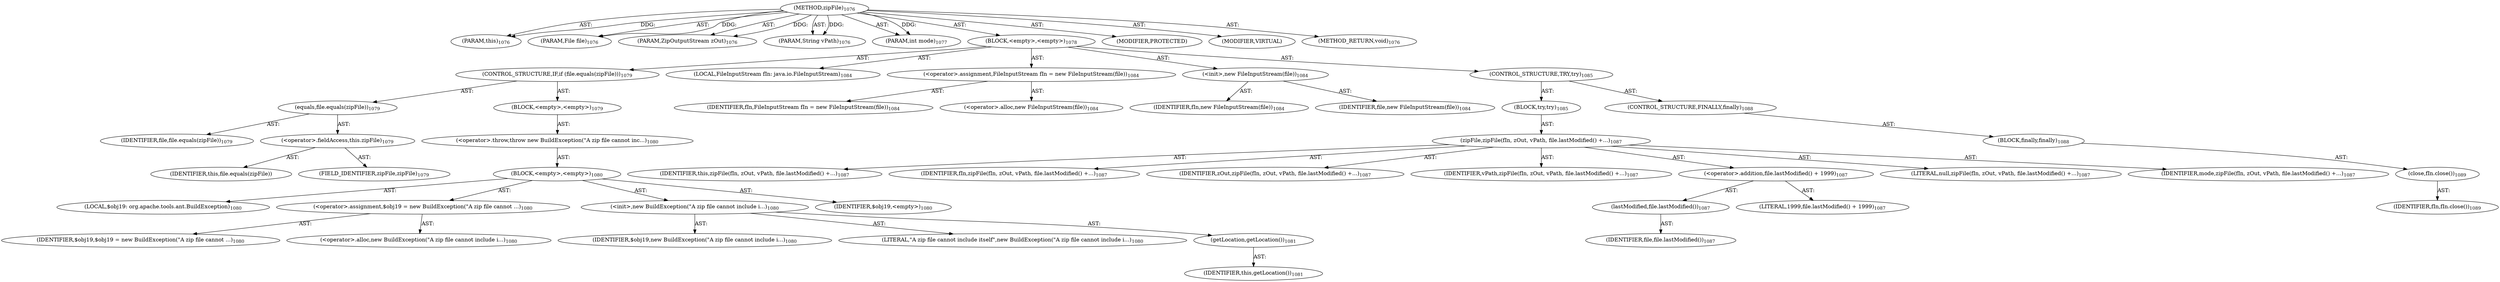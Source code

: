 digraph "zipFile" {  
"111669149728" [label = <(METHOD,zipFile)<SUB>1076</SUB>> ]
"115964117005" [label = <(PARAM,this)<SUB>1076</SUB>> ]
"115964117061" [label = <(PARAM,File file)<SUB>1076</SUB>> ]
"115964117062" [label = <(PARAM,ZipOutputStream zOut)<SUB>1076</SUB>> ]
"115964117063" [label = <(PARAM,String vPath)<SUB>1076</SUB>> ]
"115964117064" [label = <(PARAM,int mode)<SUB>1077</SUB>> ]
"25769803943" [label = <(BLOCK,&lt;empty&gt;,&lt;empty&gt;)<SUB>1078</SUB>> ]
"47244640376" [label = <(CONTROL_STRUCTURE,IF,if (file.equals(zipFile)))<SUB>1079</SUB>> ]
"30064771949" [label = <(equals,file.equals(zipFile))<SUB>1079</SUB>> ]
"68719477504" [label = <(IDENTIFIER,file,file.equals(zipFile))<SUB>1079</SUB>> ]
"30064771950" [label = <(&lt;operator&gt;.fieldAccess,this.zipFile)<SUB>1079</SUB>> ]
"68719477505" [label = <(IDENTIFIER,this,file.equals(zipFile))> ]
"55834575006" [label = <(FIELD_IDENTIFIER,zipFile,zipFile)<SUB>1079</SUB>> ]
"25769803944" [label = <(BLOCK,&lt;empty&gt;,&lt;empty&gt;)<SUB>1079</SUB>> ]
"30064771951" [label = <(&lt;operator&gt;.throw,throw new BuildException(&quot;A zip file cannot inc...)<SUB>1080</SUB>> ]
"25769803945" [label = <(BLOCK,&lt;empty&gt;,&lt;empty&gt;)<SUB>1080</SUB>> ]
"94489280610" [label = <(LOCAL,$obj19: org.apache.tools.ant.BuildException)<SUB>1080</SUB>> ]
"30064771952" [label = <(&lt;operator&gt;.assignment,$obj19 = new BuildException(&quot;A zip file cannot ...)<SUB>1080</SUB>> ]
"68719477506" [label = <(IDENTIFIER,$obj19,$obj19 = new BuildException(&quot;A zip file cannot ...)<SUB>1080</SUB>> ]
"30064771953" [label = <(&lt;operator&gt;.alloc,new BuildException(&quot;A zip file cannot include i...)<SUB>1080</SUB>> ]
"30064771954" [label = <(&lt;init&gt;,new BuildException(&quot;A zip file cannot include i...)<SUB>1080</SUB>> ]
"68719477507" [label = <(IDENTIFIER,$obj19,new BuildException(&quot;A zip file cannot include i...)<SUB>1080</SUB>> ]
"90194313401" [label = <(LITERAL,&quot;A zip file cannot include itself&quot;,new BuildException(&quot;A zip file cannot include i...)<SUB>1080</SUB>> ]
"30064771955" [label = <(getLocation,getLocation())<SUB>1081</SUB>> ]
"68719476800" [label = <(IDENTIFIER,this,getLocation())<SUB>1081</SUB>> ]
"68719477508" [label = <(IDENTIFIER,$obj19,&lt;empty&gt;)<SUB>1080</SUB>> ]
"94489280611" [label = <(LOCAL,FileInputStream fIn: java.io.FileInputStream)<SUB>1084</SUB>> ]
"30064771956" [label = <(&lt;operator&gt;.assignment,FileInputStream fIn = new FileInputStream(file))<SUB>1084</SUB>> ]
"68719477509" [label = <(IDENTIFIER,fIn,FileInputStream fIn = new FileInputStream(file))<SUB>1084</SUB>> ]
"30064771957" [label = <(&lt;operator&gt;.alloc,new FileInputStream(file))<SUB>1084</SUB>> ]
"30064771958" [label = <(&lt;init&gt;,new FileInputStream(file))<SUB>1084</SUB>> ]
"68719477510" [label = <(IDENTIFIER,fIn,new FileInputStream(file))<SUB>1084</SUB>> ]
"68719477511" [label = <(IDENTIFIER,file,new FileInputStream(file))<SUB>1084</SUB>> ]
"47244640377" [label = <(CONTROL_STRUCTURE,TRY,try)<SUB>1085</SUB>> ]
"25769803946" [label = <(BLOCK,try,try)<SUB>1085</SUB>> ]
"30064771959" [label = <(zipFile,zipFile(fIn, zOut, vPath, file.lastModified() +...)<SUB>1087</SUB>> ]
"68719476801" [label = <(IDENTIFIER,this,zipFile(fIn, zOut, vPath, file.lastModified() +...)<SUB>1087</SUB>> ]
"68719477512" [label = <(IDENTIFIER,fIn,zipFile(fIn, zOut, vPath, file.lastModified() +...)<SUB>1087</SUB>> ]
"68719477513" [label = <(IDENTIFIER,zOut,zipFile(fIn, zOut, vPath, file.lastModified() +...)<SUB>1087</SUB>> ]
"68719477514" [label = <(IDENTIFIER,vPath,zipFile(fIn, zOut, vPath, file.lastModified() +...)<SUB>1087</SUB>> ]
"30064771960" [label = <(&lt;operator&gt;.addition,file.lastModified() + 1999)<SUB>1087</SUB>> ]
"30064771961" [label = <(lastModified,file.lastModified())<SUB>1087</SUB>> ]
"68719477515" [label = <(IDENTIFIER,file,file.lastModified())<SUB>1087</SUB>> ]
"90194313402" [label = <(LITERAL,1999,file.lastModified() + 1999)<SUB>1087</SUB>> ]
"90194313403" [label = <(LITERAL,null,zipFile(fIn, zOut, vPath, file.lastModified() +...)<SUB>1087</SUB>> ]
"68719477516" [label = <(IDENTIFIER,mode,zipFile(fIn, zOut, vPath, file.lastModified() +...)<SUB>1087</SUB>> ]
"47244640378" [label = <(CONTROL_STRUCTURE,FINALLY,finally)<SUB>1088</SUB>> ]
"25769803947" [label = <(BLOCK,finally,finally)<SUB>1088</SUB>> ]
"30064771962" [label = <(close,fIn.close())<SUB>1089</SUB>> ]
"68719477517" [label = <(IDENTIFIER,fIn,fIn.close())<SUB>1089</SUB>> ]
"133143986266" [label = <(MODIFIER,PROTECTED)> ]
"133143986267" [label = <(MODIFIER,VIRTUAL)> ]
"128849018912" [label = <(METHOD_RETURN,void)<SUB>1076</SUB>> ]
  "111669149728" -> "115964117005"  [ label = "AST: "] 
  "111669149728" -> "115964117061"  [ label = "AST: "] 
  "111669149728" -> "115964117062"  [ label = "AST: "] 
  "111669149728" -> "115964117063"  [ label = "AST: "] 
  "111669149728" -> "115964117064"  [ label = "AST: "] 
  "111669149728" -> "25769803943"  [ label = "AST: "] 
  "111669149728" -> "133143986266"  [ label = "AST: "] 
  "111669149728" -> "133143986267"  [ label = "AST: "] 
  "111669149728" -> "128849018912"  [ label = "AST: "] 
  "25769803943" -> "47244640376"  [ label = "AST: "] 
  "25769803943" -> "94489280611"  [ label = "AST: "] 
  "25769803943" -> "30064771956"  [ label = "AST: "] 
  "25769803943" -> "30064771958"  [ label = "AST: "] 
  "25769803943" -> "47244640377"  [ label = "AST: "] 
  "47244640376" -> "30064771949"  [ label = "AST: "] 
  "47244640376" -> "25769803944"  [ label = "AST: "] 
  "30064771949" -> "68719477504"  [ label = "AST: "] 
  "30064771949" -> "30064771950"  [ label = "AST: "] 
  "30064771950" -> "68719477505"  [ label = "AST: "] 
  "30064771950" -> "55834575006"  [ label = "AST: "] 
  "25769803944" -> "30064771951"  [ label = "AST: "] 
  "30064771951" -> "25769803945"  [ label = "AST: "] 
  "25769803945" -> "94489280610"  [ label = "AST: "] 
  "25769803945" -> "30064771952"  [ label = "AST: "] 
  "25769803945" -> "30064771954"  [ label = "AST: "] 
  "25769803945" -> "68719477508"  [ label = "AST: "] 
  "30064771952" -> "68719477506"  [ label = "AST: "] 
  "30064771952" -> "30064771953"  [ label = "AST: "] 
  "30064771954" -> "68719477507"  [ label = "AST: "] 
  "30064771954" -> "90194313401"  [ label = "AST: "] 
  "30064771954" -> "30064771955"  [ label = "AST: "] 
  "30064771955" -> "68719476800"  [ label = "AST: "] 
  "30064771956" -> "68719477509"  [ label = "AST: "] 
  "30064771956" -> "30064771957"  [ label = "AST: "] 
  "30064771958" -> "68719477510"  [ label = "AST: "] 
  "30064771958" -> "68719477511"  [ label = "AST: "] 
  "47244640377" -> "25769803946"  [ label = "AST: "] 
  "47244640377" -> "47244640378"  [ label = "AST: "] 
  "25769803946" -> "30064771959"  [ label = "AST: "] 
  "30064771959" -> "68719476801"  [ label = "AST: "] 
  "30064771959" -> "68719477512"  [ label = "AST: "] 
  "30064771959" -> "68719477513"  [ label = "AST: "] 
  "30064771959" -> "68719477514"  [ label = "AST: "] 
  "30064771959" -> "30064771960"  [ label = "AST: "] 
  "30064771959" -> "90194313403"  [ label = "AST: "] 
  "30064771959" -> "68719477516"  [ label = "AST: "] 
  "30064771960" -> "30064771961"  [ label = "AST: "] 
  "30064771960" -> "90194313402"  [ label = "AST: "] 
  "30064771961" -> "68719477515"  [ label = "AST: "] 
  "47244640378" -> "25769803947"  [ label = "AST: "] 
  "25769803947" -> "30064771962"  [ label = "AST: "] 
  "30064771962" -> "68719477517"  [ label = "AST: "] 
  "111669149728" -> "115964117005"  [ label = "DDG: "] 
  "111669149728" -> "115964117061"  [ label = "DDG: "] 
  "111669149728" -> "115964117062"  [ label = "DDG: "] 
  "111669149728" -> "115964117063"  [ label = "DDG: "] 
  "111669149728" -> "115964117064"  [ label = "DDG: "] 
}
